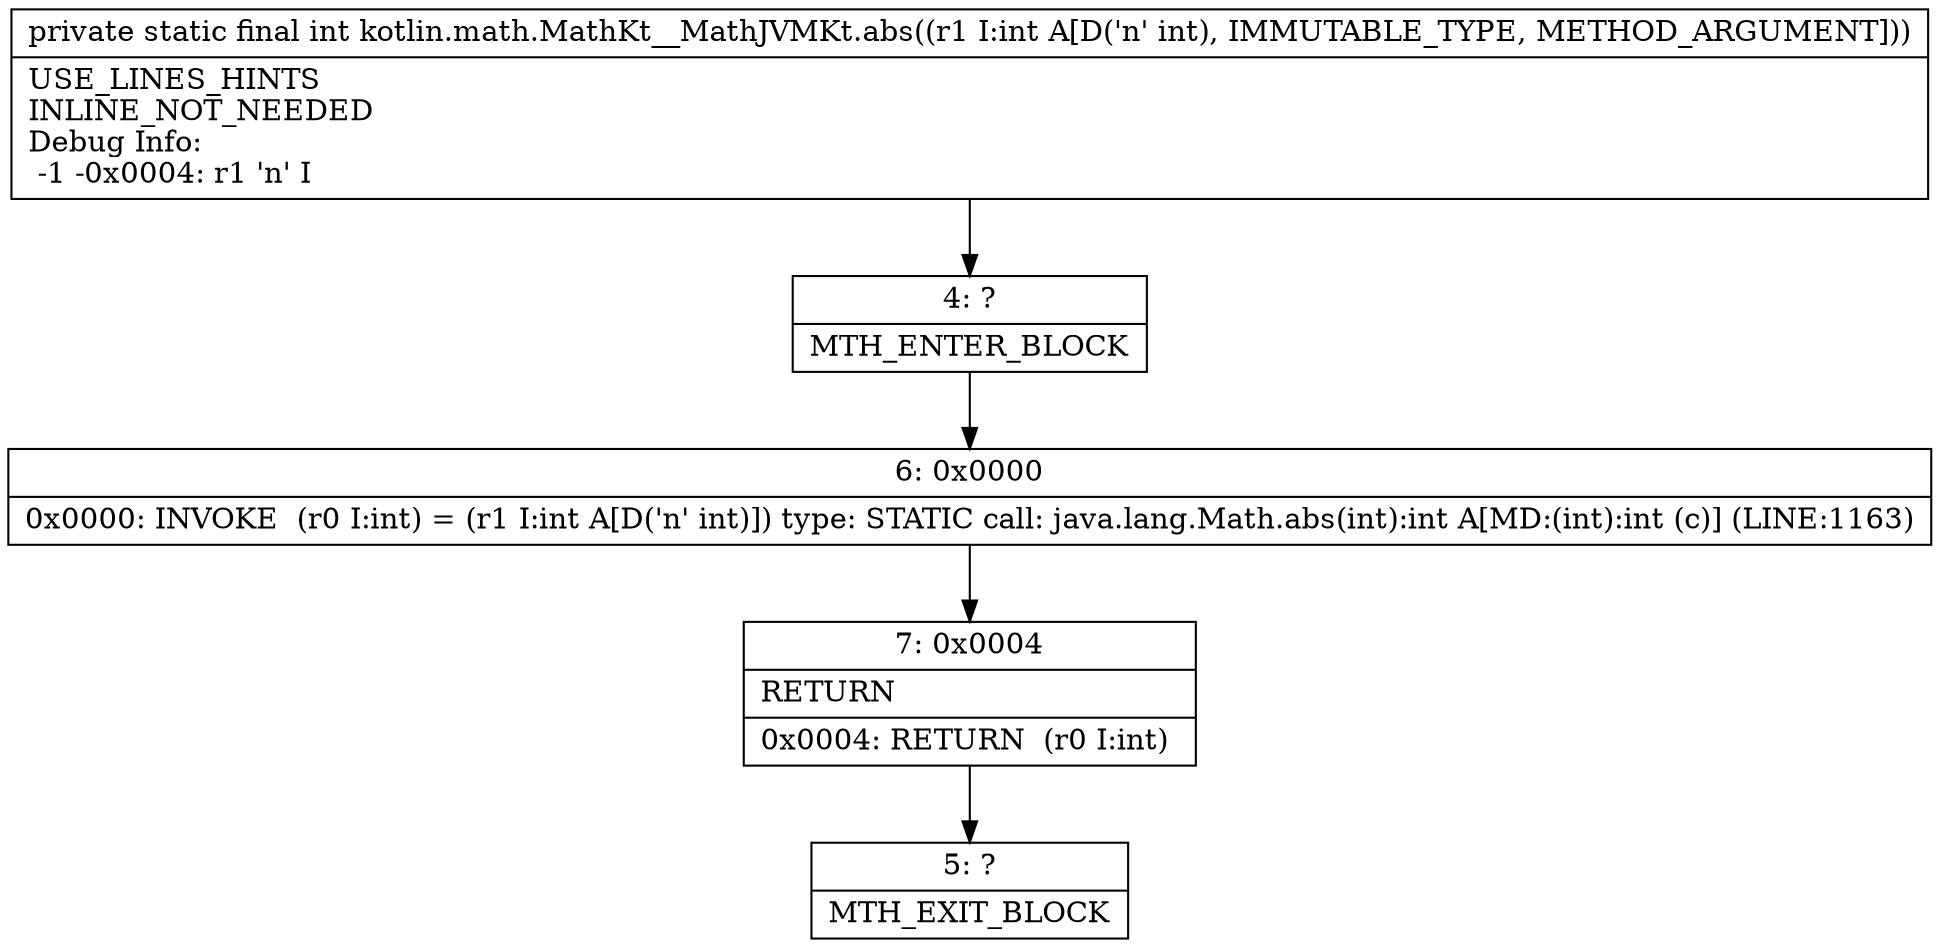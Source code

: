 digraph "CFG forkotlin.math.MathKt__MathJVMKt.abs(I)I" {
Node_4 [shape=record,label="{4\:\ ?|MTH_ENTER_BLOCK\l}"];
Node_6 [shape=record,label="{6\:\ 0x0000|0x0000: INVOKE  (r0 I:int) = (r1 I:int A[D('n' int)]) type: STATIC call: java.lang.Math.abs(int):int A[MD:(int):int (c)] (LINE:1163)\l}"];
Node_7 [shape=record,label="{7\:\ 0x0004|RETURN\l|0x0004: RETURN  (r0 I:int) \l}"];
Node_5 [shape=record,label="{5\:\ ?|MTH_EXIT_BLOCK\l}"];
MethodNode[shape=record,label="{private static final int kotlin.math.MathKt__MathJVMKt.abs((r1 I:int A[D('n' int), IMMUTABLE_TYPE, METHOD_ARGUMENT]))  | USE_LINES_HINTS\lINLINE_NOT_NEEDED\lDebug Info:\l  \-1 \-0x0004: r1 'n' I\l}"];
MethodNode -> Node_4;Node_4 -> Node_6;
Node_6 -> Node_7;
Node_7 -> Node_5;
}

